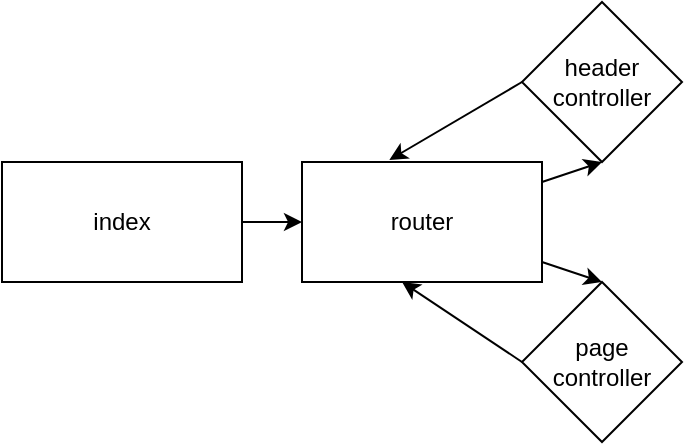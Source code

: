 <mxfile>
    <diagram id="-WuI35O1LlRg8hHQqvMJ" name="Страница 1">
        <mxGraphModel dx="991" dy="792" grid="1" gridSize="10" guides="1" tooltips="1" connect="1" arrows="1" fold="1" page="1" pageScale="1" pageWidth="827" pageHeight="1169" math="0" shadow="0">
            <root>
                <mxCell id="0"/>
                <mxCell id="1" parent="0"/>
                <mxCell id="4" value="" style="edgeStyle=none;html=1;" edge="1" parent="1" source="2" target="3">
                    <mxGeometry relative="1" as="geometry"/>
                </mxCell>
                <mxCell id="2" value="index" style="rounded=0;whiteSpace=wrap;html=1;" vertex="1" parent="1">
                    <mxGeometry x="10" y="370" width="120" height="60" as="geometry"/>
                </mxCell>
                <mxCell id="10" value="" style="edgeStyle=none;html=1;entryX=0;entryY=1;entryDx=0;entryDy=0;" edge="1" parent="1" source="3">
                    <mxGeometry relative="1" as="geometry">
                        <mxPoint x="310" y="370" as="targetPoint"/>
                    </mxGeometry>
                </mxCell>
                <mxCell id="11" value="" style="edgeStyle=none;html=1;entryX=0;entryY=0;entryDx=0;entryDy=0;" edge="1" parent="1" source="3">
                    <mxGeometry relative="1" as="geometry">
                        <mxPoint x="310" y="430" as="targetPoint"/>
                    </mxGeometry>
                </mxCell>
                <mxCell id="3" value="router" style="rounded=0;whiteSpace=wrap;html=1;" vertex="1" parent="1">
                    <mxGeometry x="160" y="370" width="120" height="60" as="geometry"/>
                </mxCell>
                <mxCell id="12" value="header&lt;br&gt;controller" style="rhombus;whiteSpace=wrap;html=1;" vertex="1" parent="1">
                    <mxGeometry x="270" y="290" width="80" height="80" as="geometry"/>
                </mxCell>
                <mxCell id="13" value="page&lt;br&gt;controller" style="rhombus;whiteSpace=wrap;html=1;" vertex="1" parent="1">
                    <mxGeometry x="270" y="430" width="80" height="80" as="geometry"/>
                </mxCell>
                <mxCell id="14" value="" style="endArrow=classic;html=1;exitX=0;exitY=0.5;exitDx=0;exitDy=0;entryX=0.364;entryY=-0.017;entryDx=0;entryDy=0;entryPerimeter=0;" edge="1" parent="1" source="12" target="3">
                    <mxGeometry width="50" height="50" relative="1" as="geometry">
                        <mxPoint x="290" y="400" as="sourcePoint"/>
                        <mxPoint x="340" y="350" as="targetPoint"/>
                    </mxGeometry>
                </mxCell>
                <mxCell id="15" value="" style="endArrow=classic;html=1;exitX=0;exitY=0.5;exitDx=0;exitDy=0;entryX=0.417;entryY=1;entryDx=0;entryDy=0;entryPerimeter=0;" edge="1" parent="1" source="13" target="3">
                    <mxGeometry width="50" height="50" relative="1" as="geometry">
                        <mxPoint x="290" y="400" as="sourcePoint"/>
                        <mxPoint x="340" y="350" as="targetPoint"/>
                    </mxGeometry>
                </mxCell>
            </root>
        </mxGraphModel>
    </diagram>
</mxfile>
